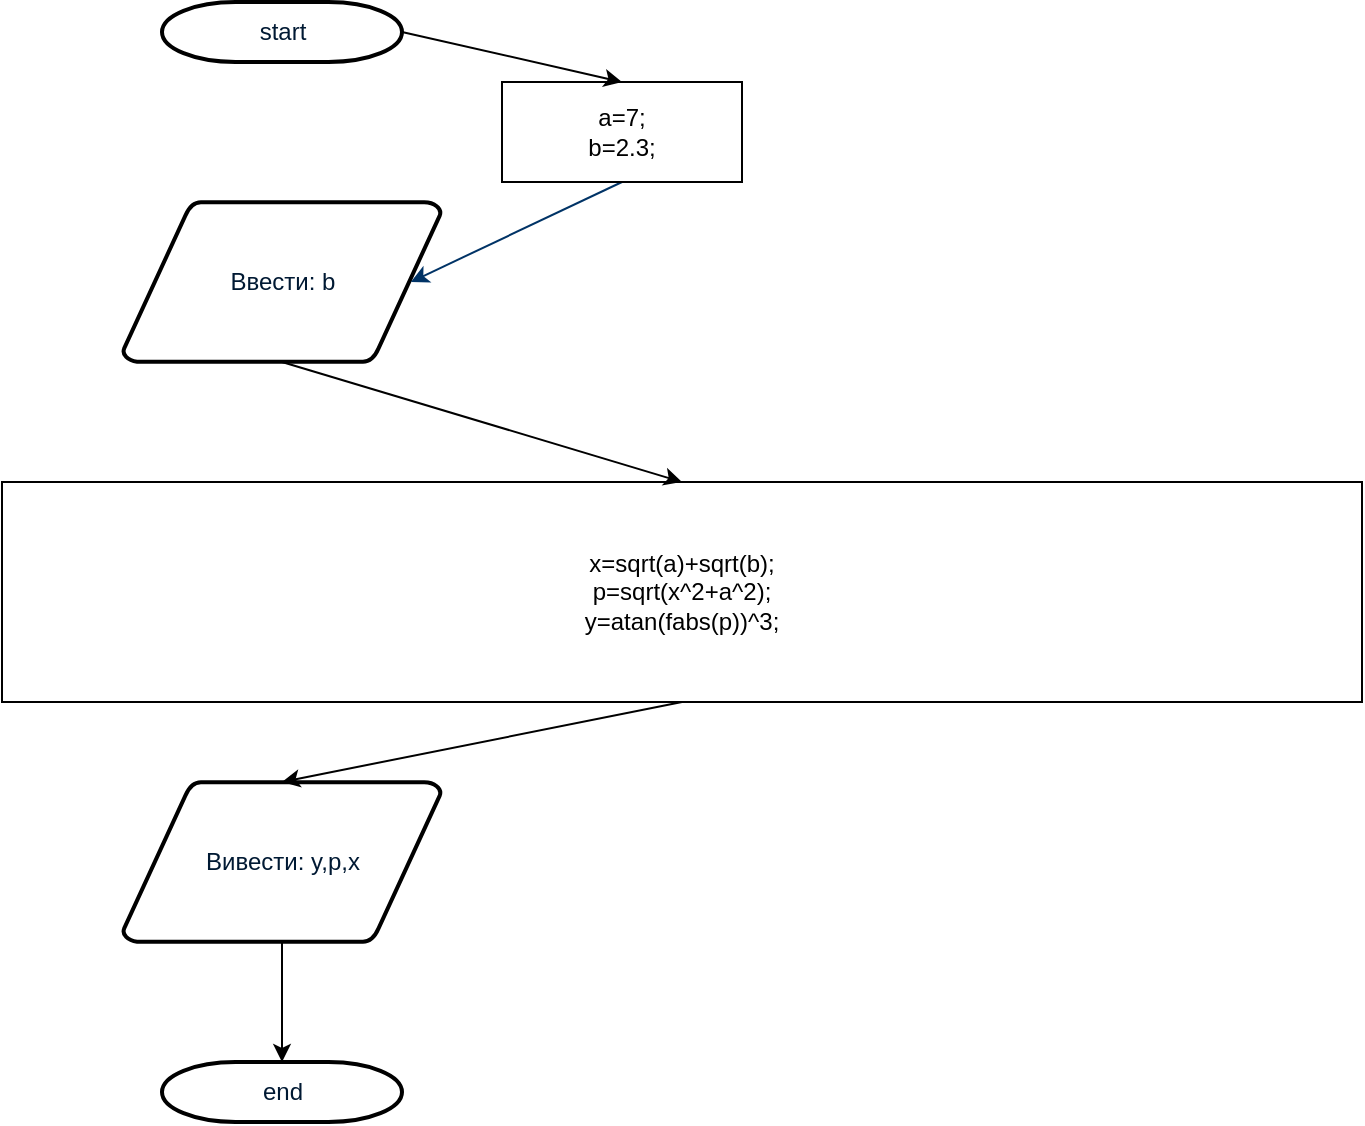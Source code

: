 <mxfile version="12.1.1" type="google" pages="1"><diagram id="6a731a19-8d31-9384-78a2-239565b7b9f0" name="Page-1"><mxGraphModel dx="856" dy="613" grid="1" gridSize="10" guides="1" tooltips="1" connect="1" arrows="1" fold="1" page="1" pageScale="1" pageWidth="1169" pageHeight="827" background="#ffffff" math="0" shadow="0"><root><mxCell id="0"/><mxCell id="1" parent="0"/><mxCell id="2" value="start" style="shape=mxgraph.flowchart.terminator;fillColor=#FFFFFF;strokeColor=#000000;strokeWidth=2;gradientColor=none;gradientDirection=north;fontColor=#001933;fontStyle=0;html=1;" parent="1" vertex="1"><mxGeometry x="270" y="60" width="120" height="30" as="geometry"/></mxCell><mxCell id="3" value="Ввести: b" style="shape=mxgraph.flowchart.data;fillColor=#FFFFFF;strokeColor=#000000;strokeWidth=2;gradientColor=none;gradientDirection=north;fontColor=#001933;fontStyle=0;html=1;" parent="1" vertex="1"><mxGeometry x="250.5" y="160" width="159" height="80" as="geometry"/></mxCell><mxCell id="7" style="fontColor=#001933;fontStyle=1;strokeColor=#003366;strokeWidth=1;html=1;exitX=0.5;exitY=1;exitDx=0;exitDy=0;entryX=0.905;entryY=0.5;entryDx=0;entryDy=0;entryPerimeter=0;" parent="1" source="jVWJsgbQ31PW4urAEGHw-66" target="3" edge="1"><mxGeometry relative="1" as="geometry"/></mxCell><mxCell id="40" value="end" style="shape=mxgraph.flowchart.terminator;fillColor=#FFFFFF;strokeColor=#000000;strokeWidth=2;gradientColor=none;gradientDirection=north;fontColor=#001933;fontStyle=0;html=1;" parent="1" vertex="1"><mxGeometry x="270" y="590" width="120" height="30" as="geometry"/></mxCell><mxCell id="jVWJsgbQ31PW4urAEGHw-57" value="Вивести: y,p,x" style="shape=mxgraph.flowchart.data;fillColor=#FFFFFF;strokeColor=#000000;strokeWidth=2;gradientColor=none;gradientDirection=north;fontColor=#001933;fontStyle=0;html=1;" parent="1" vertex="1"><mxGeometry x="250.5" y="450" width="159" height="80" as="geometry"/></mxCell><mxCell id="jVWJsgbQ31PW4urAEGHw-58" value="" style="endArrow=classic;html=1;exitX=0.5;exitY=1;exitDx=0;exitDy=0;exitPerimeter=0;entryX=0.5;entryY=0;entryDx=0;entryDy=0;entryPerimeter=0;" parent="1" source="jVWJsgbQ31PW4urAEGHw-57" target="40" edge="1"><mxGeometry width="50" height="50" relative="1" as="geometry"><mxPoint x="240" y="630" as="sourcePoint"/><mxPoint x="240" y="670" as="targetPoint"/></mxGeometry></mxCell><mxCell id="jVWJsgbQ31PW4urAEGHw-60" value="&lt;div&gt;x=sqrt(a)+sqrt(b);&lt;/div&gt;&lt;div&gt;p=sqrt(x^2+a^2);&lt;/div&gt;&lt;div&gt;y=atan(fabs(p))^3;&lt;/div&gt;" style="rounded=0;whiteSpace=wrap;html=1;" parent="1" vertex="1"><mxGeometry x="190" y="300" width="680" height="110" as="geometry"/></mxCell><mxCell id="jVWJsgbQ31PW4urAEGHw-62" value="" style="endArrow=classic;html=1;exitX=0.5;exitY=1;exitDx=0;exitDy=0;exitPerimeter=0;entryX=0.5;entryY=0;entryDx=0;entryDy=0;" parent="1" source="3" target="jVWJsgbQ31PW4urAEGHw-60" edge="1"><mxGeometry width="50" height="50" relative="1" as="geometry"><mxPoint x="190" y="690" as="sourcePoint"/><mxPoint x="240" y="640" as="targetPoint"/></mxGeometry></mxCell><mxCell id="jVWJsgbQ31PW4urAEGHw-63" value="" style="endArrow=classic;html=1;exitX=0.5;exitY=1;exitDx=0;exitDy=0;entryX=0.5;entryY=0;entryDx=0;entryDy=0;entryPerimeter=0;" parent="1" source="jVWJsgbQ31PW4urAEGHw-60" target="jVWJsgbQ31PW4urAEGHw-57" edge="1"><mxGeometry width="50" height="50" relative="1" as="geometry"><mxPoint x="190" y="690" as="sourcePoint"/><mxPoint x="240" y="640" as="targetPoint"/></mxGeometry></mxCell><mxCell id="jVWJsgbQ31PW4urAEGHw-66" value="a=7;&lt;br&gt;b=2.3;" style="rounded=0;whiteSpace=wrap;html=1;" parent="1" vertex="1"><mxGeometry x="440" y="100" width="120" height="50" as="geometry"/></mxCell><mxCell id="jVWJsgbQ31PW4urAEGHw-67" value="" style="endArrow=classic;html=1;entryX=0.5;entryY=0;entryDx=0;entryDy=0;exitX=1;exitY=0.5;exitDx=0;exitDy=0;exitPerimeter=0;" parent="1" source="2" target="jVWJsgbQ31PW4urAEGHw-66" edge="1"><mxGeometry width="50" height="50" relative="1" as="geometry"><mxPoint x="190" y="690" as="sourcePoint"/><mxPoint x="240" y="640" as="targetPoint"/></mxGeometry></mxCell></root></mxGraphModel></diagram></mxfile>